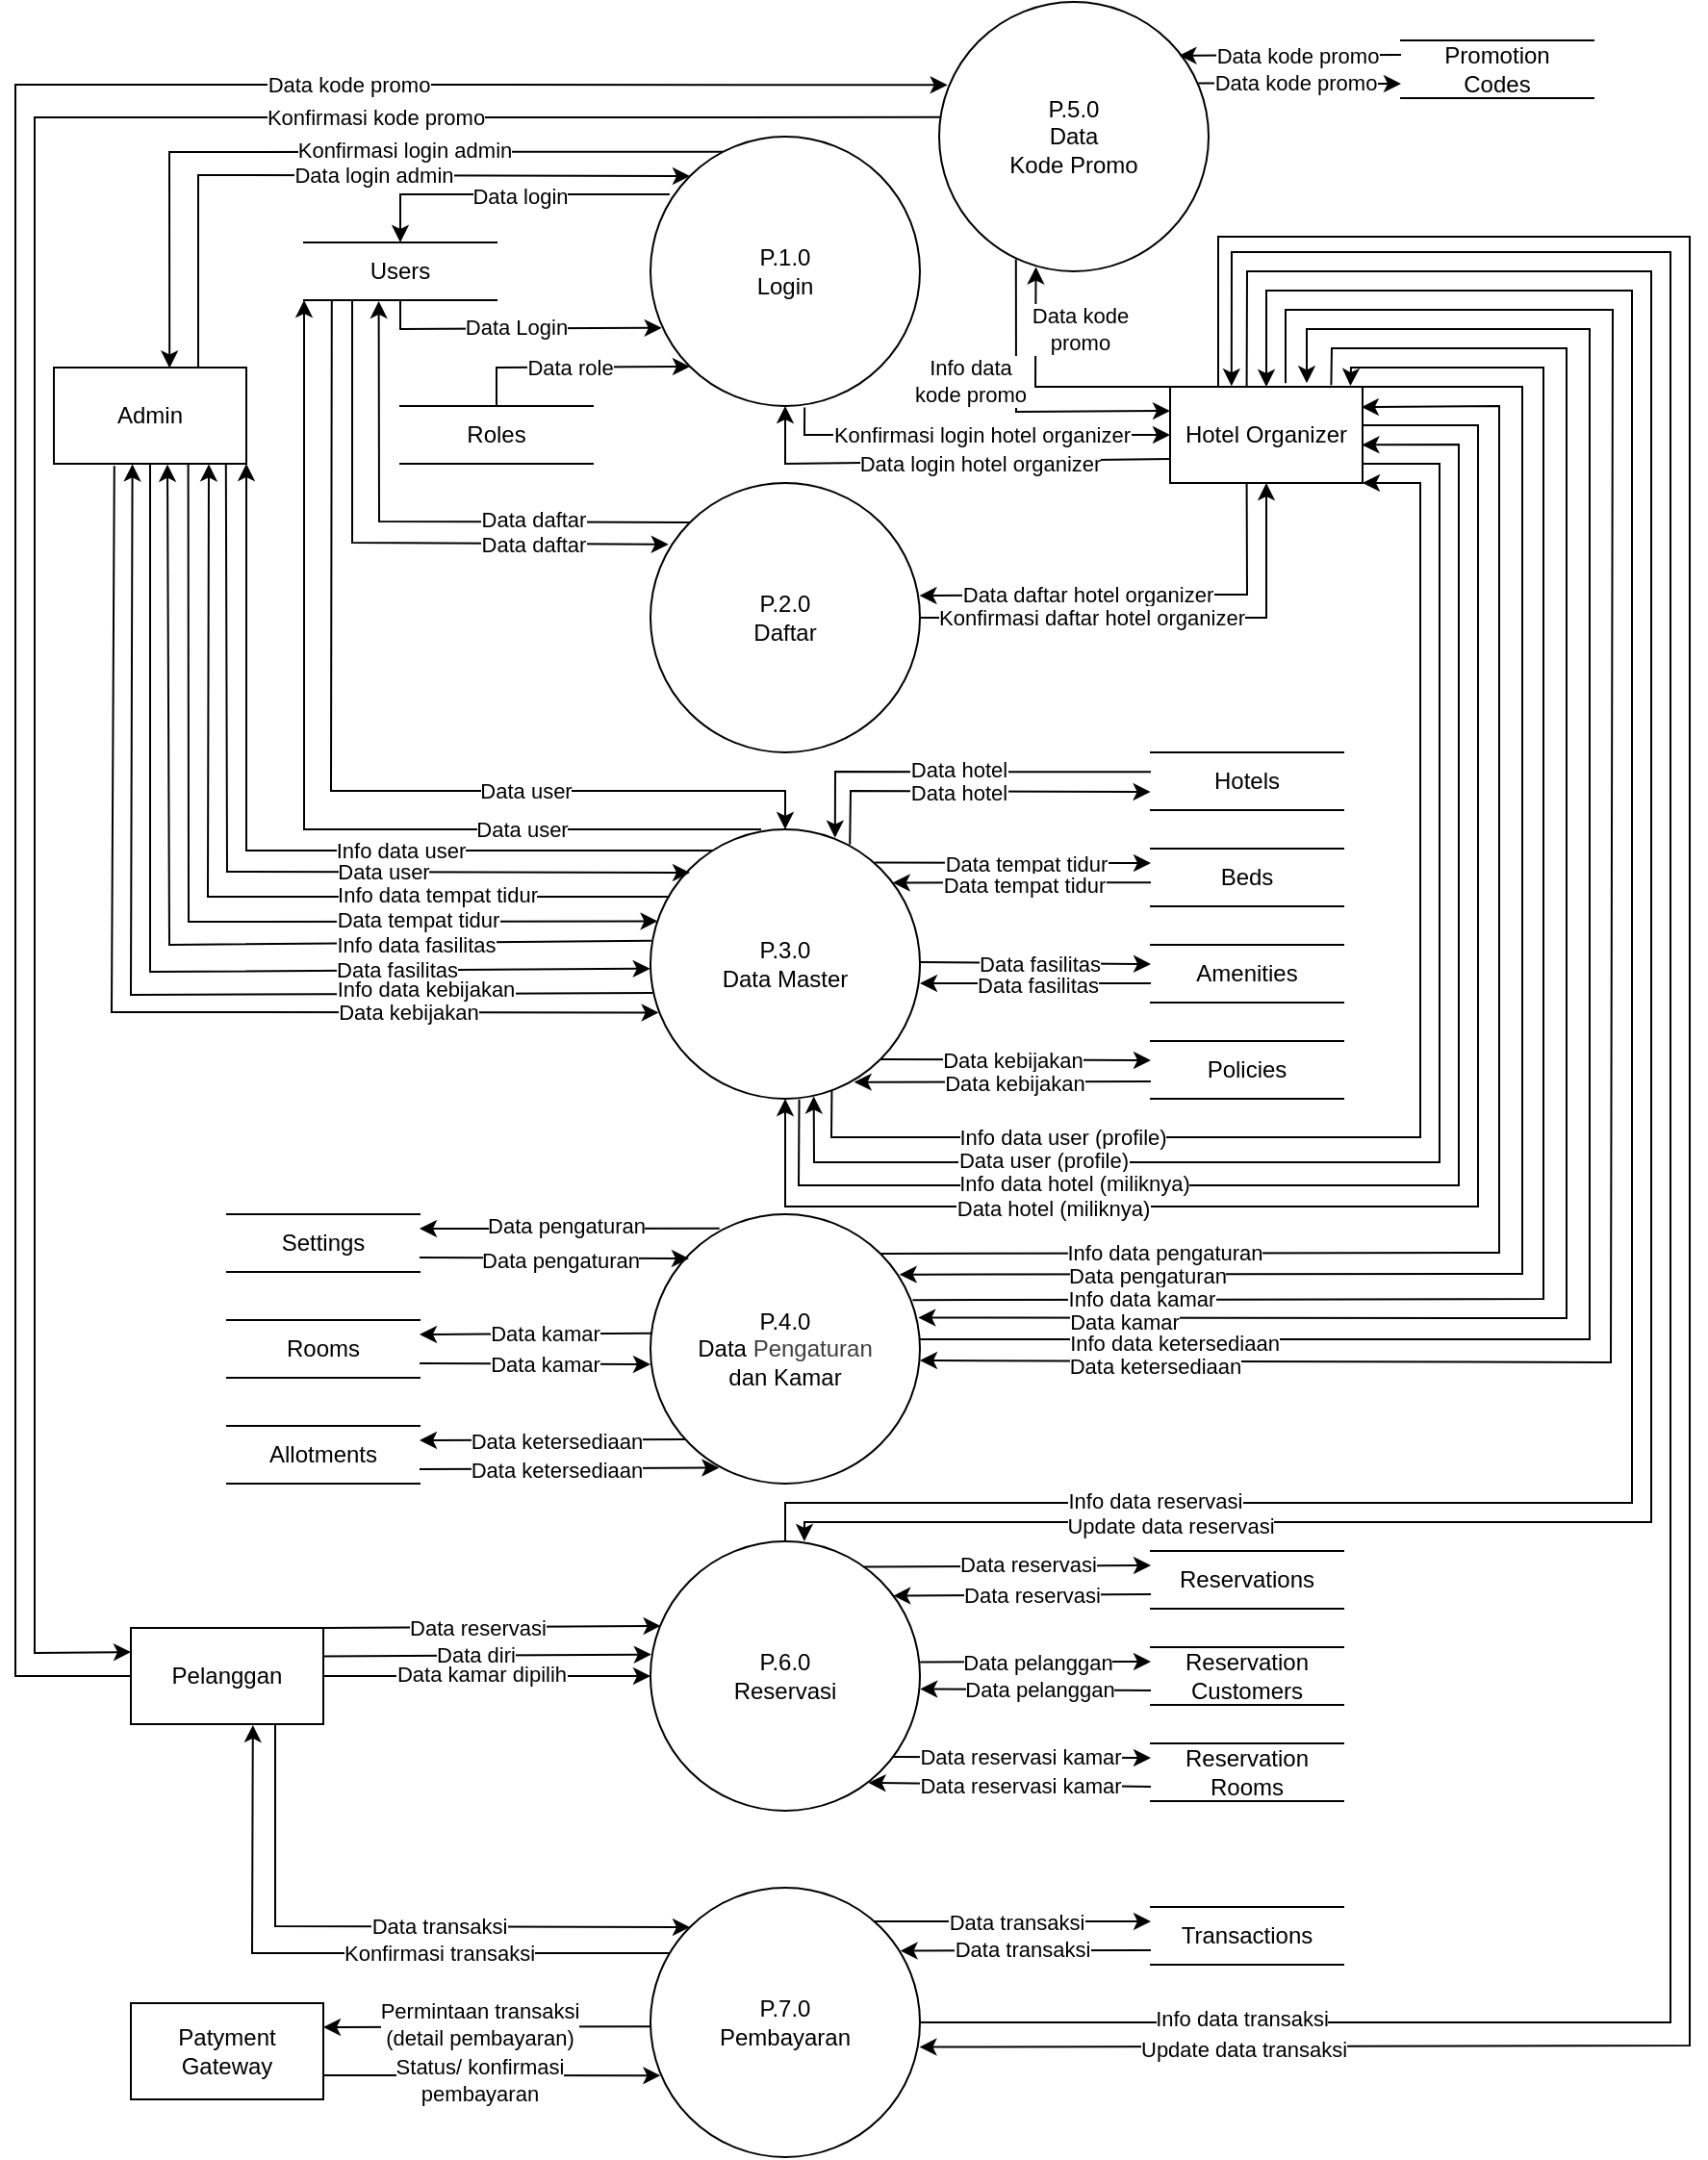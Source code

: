 <mxfile>
    <diagram id="NsdAzAzA97Gr1-mYg51P" name="Page-1">
        <mxGraphModel dx="742" dy="554" grid="1" gridSize="10" guides="1" tooltips="1" connect="1" arrows="1" fold="1" page="1" pageScale="1" pageWidth="850" pageHeight="1100" math="0" shadow="0">
            <root>
                <mxCell id="0"/>
                <mxCell id="1" parent="0"/>
                <mxCell id="2" value="P.1.0&lt;div&gt;Login&lt;/div&gt;" style="shape=ellipse;html=1;dashed=0;whiteSpace=wrap;aspect=fixed;perimeter=ellipsePerimeter;" parent="1" vertex="1">
                    <mxGeometry x="340" y="80" width="140" height="140" as="geometry"/>
                </mxCell>
                <mxCell id="3" value="P.3.0&lt;div&gt;Data Master&lt;/div&gt;" style="shape=ellipse;html=1;dashed=0;whiteSpace=wrap;aspect=fixed;perimeter=ellipsePerimeter;" parent="1" vertex="1">
                    <mxGeometry x="340" y="440" width="140" height="140" as="geometry"/>
                </mxCell>
                <mxCell id="4" value="P.4.0&lt;div&gt;Data&amp;nbsp;&lt;span style=&quot;color: rgb(63, 63, 63); background-color: transparent;&quot;&gt;Pengaturan&lt;/span&gt;&lt;/div&gt;&lt;div&gt;dan Kamar&lt;/div&gt;" style="shape=ellipse;html=1;dashed=0;whiteSpace=wrap;aspect=fixed;perimeter=ellipsePerimeter;" parent="1" vertex="1">
                    <mxGeometry x="340" y="640" width="140" height="140" as="geometry"/>
                </mxCell>
                <mxCell id="5" value="P.5.0&lt;div&gt;Data&lt;/div&gt;&lt;div&gt;Kode Promo&lt;/div&gt;" style="shape=ellipse;html=1;dashed=0;whiteSpace=wrap;aspect=fixed;perimeter=ellipsePerimeter;" parent="1" vertex="1">
                    <mxGeometry x="490" y="10" width="140" height="140" as="geometry"/>
                </mxCell>
                <mxCell id="7" value="P.6.0&lt;div&gt;Reservasi&lt;/div&gt;" style="shape=ellipse;html=1;dashed=0;whiteSpace=wrap;aspect=fixed;perimeter=ellipsePerimeter;" parent="1" vertex="1">
                    <mxGeometry x="340" y="810" width="140" height="140" as="geometry"/>
                </mxCell>
                <mxCell id="8" value="P.7.0&lt;div&gt;Pembayaran&lt;/div&gt;" style="shape=ellipse;html=1;dashed=0;whiteSpace=wrap;aspect=fixed;perimeter=ellipsePerimeter;" parent="1" vertex="1">
                    <mxGeometry x="340" y="990" width="140" height="140" as="geometry"/>
                </mxCell>
                <mxCell id="9" value="Users" style="html=1;dashed=0;whiteSpace=wrap;shape=partialRectangle;right=0;left=0;" parent="1" vertex="1">
                    <mxGeometry x="160" y="135" width="100" height="30" as="geometry"/>
                </mxCell>
                <mxCell id="10" value="" style="endArrow=classic;html=1;rounded=0;curved=0;jumpStyle=arc;entryX=0.5;entryY=0;entryDx=0;entryDy=0;exitX=0.071;exitY=0.214;exitDx=0;exitDy=0;exitPerimeter=0;" parent="1" source="2" target="9" edge="1">
                    <mxGeometry width="50" height="50" relative="1" as="geometry">
                        <mxPoint x="320" y="90" as="sourcePoint"/>
                        <mxPoint x="235" y="40" as="targetPoint"/>
                        <Array as="points">
                            <mxPoint x="210" y="110"/>
                        </Array>
                    </mxGeometry>
                </mxCell>
                <mxCell id="29" value="Data login" style="edgeLabel;html=1;align=center;verticalAlign=middle;resizable=0;points=[];" parent="10" vertex="1" connectable="0">
                    <mxGeometry x="-0.048" y="1" relative="1" as="geometry">
                        <mxPoint as="offset"/>
                    </mxGeometry>
                </mxCell>
                <mxCell id="11" value="" style="endArrow=classic;html=1;rounded=0;curved=0;jumpStyle=arc;exitX=0.5;exitY=1;exitDx=0;exitDy=0;entryX=0.042;entryY=0.71;entryDx=0;entryDy=0;entryPerimeter=0;" parent="1" source="9" target="2" edge="1">
                    <mxGeometry width="50" height="50" relative="1" as="geometry">
                        <mxPoint x="240" y="210" as="sourcePoint"/>
                        <mxPoint x="290" y="160" as="targetPoint"/>
                        <Array as="points">
                            <mxPoint x="210" y="180"/>
                        </Array>
                    </mxGeometry>
                </mxCell>
                <mxCell id="30" value="Data Login" style="edgeLabel;html=1;align=center;verticalAlign=middle;resizable=0;points=[];" parent="11" vertex="1" connectable="0">
                    <mxGeometry x="-0.111" y="1" relative="1" as="geometry">
                        <mxPoint x="8" as="offset"/>
                    </mxGeometry>
                </mxCell>
                <mxCell id="12" value="" style="endArrow=classic;html=1;rounded=0;curved=0;jumpStyle=arc;entryX=0.388;entryY=1.016;entryDx=0;entryDy=0;entryPerimeter=0;exitX=0;exitY=0;exitDx=0;exitDy=0;" parent="1" source="31" target="9" edge="1">
                    <mxGeometry width="50" height="50" relative="1" as="geometry">
                        <mxPoint x="220" y="280" as="sourcePoint"/>
                        <mxPoint x="270" y="230" as="targetPoint"/>
                        <Array as="points">
                            <mxPoint x="199" y="280"/>
                        </Array>
                    </mxGeometry>
                </mxCell>
                <mxCell id="33" value="Data daftar" style="edgeLabel;html=1;align=center;verticalAlign=middle;resizable=0;points=[];" parent="12" vertex="1" connectable="0">
                    <mxGeometry x="-0.185" y="-1" relative="1" as="geometry">
                        <mxPoint x="31" as="offset"/>
                    </mxGeometry>
                </mxCell>
                <mxCell id="13" value="" style="endArrow=classic;html=1;rounded=0;curved=0;jumpStyle=arc;entryX=0.067;entryY=0.228;entryDx=0;entryDy=0;entryPerimeter=0;exitX=0.25;exitY=1;exitDx=0;exitDy=0;" parent="1" source="9" target="31" edge="1">
                    <mxGeometry width="50" height="50" relative="1" as="geometry">
                        <mxPoint x="185" y="170" as="sourcePoint"/>
                        <mxPoint x="345.74" y="290.2" as="targetPoint"/>
                        <Array as="points">
                            <mxPoint x="185" y="291"/>
                        </Array>
                    </mxGeometry>
                </mxCell>
                <mxCell id="34" value="Data daftar" style="edgeLabel;html=1;align=center;verticalAlign=middle;resizable=0;points=[];" parent="13" vertex="1" connectable="0">
                    <mxGeometry x="0.308" relative="1" as="geometry">
                        <mxPoint x="30" as="offset"/>
                    </mxGeometry>
                </mxCell>
                <mxCell id="14" value="" style="endArrow=classic;html=1;rounded=0;curved=0;jumpStyle=arc;exitX=0.75;exitY=0;exitDx=0;exitDy=0;entryX=0;entryY=0;entryDx=0;entryDy=0;" parent="1" source="35" target="2" edge="1">
                    <mxGeometry width="50" height="50" relative="1" as="geometry">
                        <mxPoint x="30" y="90" as="sourcePoint"/>
                        <mxPoint x="80" y="40" as="targetPoint"/>
                        <Array as="points">
                            <mxPoint x="105" y="100"/>
                        </Array>
                    </mxGeometry>
                </mxCell>
                <mxCell id="36" value="Data login admin" style="edgeLabel;html=1;align=center;verticalAlign=middle;resizable=0;points=[];" parent="14" vertex="1" connectable="0">
                    <mxGeometry x="-0.144" relative="1" as="geometry">
                        <mxPoint x="39" as="offset"/>
                    </mxGeometry>
                </mxCell>
                <mxCell id="15" value="" style="endArrow=classic;html=1;rounded=0;curved=0;jumpStyle=arc;exitX=0.269;exitY=0.042;exitDx=0;exitDy=0;exitPerimeter=0;entryX=0.601;entryY=0.005;entryDx=0;entryDy=0;entryPerimeter=0;" parent="1" target="35" edge="1">
                    <mxGeometry width="50" height="50" relative="1" as="geometry">
                        <mxPoint x="377.66" y="87.88" as="sourcePoint"/>
                        <mxPoint x="80" y="202" as="targetPoint"/>
                        <Array as="points">
                            <mxPoint x="90" y="88"/>
                        </Array>
                    </mxGeometry>
                </mxCell>
                <mxCell id="37" value="Konfirmasi login admin" style="edgeLabel;html=1;align=center;verticalAlign=middle;resizable=0;points=[];" parent="15" vertex="1" connectable="0">
                    <mxGeometry x="0.036" y="-1" relative="1" as="geometry">
                        <mxPoint x="41" as="offset"/>
                    </mxGeometry>
                </mxCell>
                <mxCell id="16" value="" style="endArrow=classic;html=1;rounded=0;curved=0;jumpStyle=arc;exitX=0;exitY=0.75;exitDx=0;exitDy=0;entryX=0.5;entryY=1;entryDx=0;entryDy=0;" parent="1" source="38" target="2" edge="1">
                    <mxGeometry width="50" height="50" relative="1" as="geometry">
                        <mxPoint x="560" y="150" as="sourcePoint"/>
                        <mxPoint x="610" y="100" as="targetPoint"/>
                        <Array as="points">
                            <mxPoint x="410" y="250"/>
                        </Array>
                    </mxGeometry>
                </mxCell>
                <mxCell id="39" value="Data login hotel organizer" style="edgeLabel;html=1;align=center;verticalAlign=middle;resizable=0;points=[];" parent="16" vertex="1" connectable="0">
                    <mxGeometry x="0.564" relative="1" as="geometry">
                        <mxPoint x="81" as="offset"/>
                    </mxGeometry>
                </mxCell>
                <mxCell id="17" value="" style="endArrow=classic;html=1;rounded=0;curved=0;jumpStyle=arc;exitX=0.572;exitY=1.005;exitDx=0;exitDy=0;exitPerimeter=0;entryX=0;entryY=0.5;entryDx=0;entryDy=0;" parent="1" source="2" edge="1" target="38">
                    <mxGeometry width="50" height="50" relative="1" as="geometry">
                        <mxPoint x="474.58" y="139.36" as="sourcePoint"/>
                        <mxPoint x="645" y="210" as="targetPoint"/>
                        <Array as="points">
                            <mxPoint x="420" y="235"/>
                        </Array>
                    </mxGeometry>
                </mxCell>
                <mxCell id="40" value="Konfirmasi login hotel organizer" style="edgeLabel;html=1;align=center;verticalAlign=middle;resizable=0;points=[];" parent="17" vertex="1" connectable="0">
                    <mxGeometry x="-0.62" y="1" relative="1" as="geometry">
                        <mxPoint x="67" y="1" as="offset"/>
                    </mxGeometry>
                </mxCell>
                <mxCell id="18" value="" style="endArrow=classic;html=1;rounded=0;curved=0;jumpStyle=arc;exitX=0.398;exitY=1.015;exitDx=0;exitDy=0;entryX=0.998;entryY=0.418;entryDx=0;entryDy=0;exitPerimeter=0;entryPerimeter=0;" parent="1" edge="1" target="31">
                    <mxGeometry width="50" height="50" relative="1" as="geometry">
                        <mxPoint x="649.8" y="259.75" as="sourcePoint"/>
                        <mxPoint x="480.14" y="317.94" as="targetPoint"/>
                        <Array as="points">
                            <mxPoint x="650" y="318"/>
                        </Array>
                    </mxGeometry>
                </mxCell>
                <mxCell id="41" value="Data daftar hotel organizer" style="edgeLabel;html=1;align=center;verticalAlign=middle;resizable=0;points=[];" vertex="1" connectable="0" parent="18">
                    <mxGeometry x="0.153" y="-1" relative="1" as="geometry">
                        <mxPoint x="-10" y="1" as="offset"/>
                    </mxGeometry>
                </mxCell>
                <mxCell id="20" value="" style="endArrow=classic;html=1;rounded=0;curved=0;jumpStyle=arc;entryX=0.5;entryY=1;entryDx=0;entryDy=0;exitX=1;exitY=0.5;exitDx=0;exitDy=0;" parent="1" edge="1" target="38" source="31">
                    <mxGeometry width="50" height="50" relative="1" as="geometry">
                        <mxPoint x="420" y="250" as="sourcePoint"/>
                        <mxPoint x="610" y="240.75" as="targetPoint"/>
                        <Array as="points">
                            <mxPoint x="660" y="330"/>
                        </Array>
                    </mxGeometry>
                </mxCell>
                <mxCell id="42" value="&lt;span style=&quot;color: rgb(0, 0, 0);&quot;&gt;Konfirmasi daftar hotel organizer&lt;/span&gt;" style="edgeLabel;html=1;align=center;verticalAlign=middle;resizable=0;points=[];" vertex="1" connectable="0" parent="20">
                    <mxGeometry x="-0.354" y="-1" relative="1" as="geometry">
                        <mxPoint x="8" y="-1" as="offset"/>
                    </mxGeometry>
                </mxCell>
                <mxCell id="21" value="" style="endArrow=classic;html=1;rounded=0;curved=0;jumpStyle=arc;exitX=0.144;exitY=1;exitDx=0;exitDy=0;exitPerimeter=0;entryX=0.5;entryY=0;entryDx=0;entryDy=0;" parent="1" edge="1" target="3" source="9">
                    <mxGeometry width="50" height="50" relative="1" as="geometry">
                        <mxPoint x="180" y="390" as="sourcePoint"/>
                        <mxPoint x="230" y="340" as="targetPoint"/>
                        <Array as="points">
                            <mxPoint x="174" y="420"/>
                            <mxPoint x="410" y="420"/>
                        </Array>
                    </mxGeometry>
                </mxCell>
                <mxCell id="43" value="Data user" style="edgeLabel;html=1;align=center;verticalAlign=middle;resizable=0;points=[];" vertex="1" connectable="0" parent="21">
                    <mxGeometry x="0.311" relative="1" as="geometry">
                        <mxPoint x="21" as="offset"/>
                    </mxGeometry>
                </mxCell>
                <mxCell id="22" value="" style="endArrow=classic;html=1;rounded=0;curved=0;jumpStyle=arc;entryX=1;entryY=1;entryDx=0;entryDy=0;exitX=0.673;exitY=0.971;exitDx=0;exitDy=0;exitPerimeter=0;" parent="1" edge="1" target="38" source="3">
                    <mxGeometry width="50" height="50" relative="1" as="geometry">
                        <mxPoint x="434" y="580" as="sourcePoint"/>
                        <mxPoint x="530" y="620" as="targetPoint"/>
                        <Array as="points">
                            <mxPoint x="434" y="600"/>
                            <mxPoint x="740" y="600"/>
                            <mxPoint x="740" y="260"/>
                        </Array>
                    </mxGeometry>
                </mxCell>
                <mxCell id="121" value="Info data user (profile)" style="edgeLabel;html=1;align=center;verticalAlign=middle;resizable=0;points=[];" vertex="1" connectable="0" parent="22">
                    <mxGeometry x="-0.588" relative="1" as="geometry">
                        <mxPoint as="offset"/>
                    </mxGeometry>
                </mxCell>
                <mxCell id="23" value="" style="endArrow=classic;html=1;rounded=0;curved=0;jumpStyle=arc;exitX=1;exitY=0.799;exitDx=0;exitDy=0;entryX=0.606;entryY=0.991;entryDx=0;entryDy=0;entryPerimeter=0;exitPerimeter=0;" parent="1" edge="1" target="3" source="38">
                    <mxGeometry width="50" height="50" relative="1" as="geometry">
                        <mxPoint x="715" y="238" as="sourcePoint"/>
                        <mxPoint x="424.84" y="580.34" as="targetPoint"/>
                        <Array as="points">
                            <mxPoint x="750" y="250"/>
                            <mxPoint x="750" y="613"/>
                            <mxPoint x="425" y="613"/>
                        </Array>
                    </mxGeometry>
                </mxCell>
                <mxCell id="122" value="Data user (profile)" style="edgeLabel;html=1;align=center;verticalAlign=middle;resizable=0;points=[];" vertex="1" connectable="0" parent="23">
                    <mxGeometry x="0.632" relative="1" as="geometry">
                        <mxPoint x="13" y="-1" as="offset"/>
                    </mxGeometry>
                </mxCell>
                <mxCell id="24" value="" style="endArrow=classic;html=1;rounded=0;curved=0;jumpStyle=arc;entryX=0.924;entryY=0.238;entryDx=0;entryDy=0;entryPerimeter=0;exitX=1;exitY=0;exitDx=0;exitDy=0;" parent="1" edge="1" source="38">
                    <mxGeometry width="50" height="50" relative="1" as="geometry">
                        <mxPoint x="813" y="128" as="sourcePoint"/>
                        <mxPoint x="469.36" y="671.32" as="targetPoint"/>
                        <Array as="points">
                            <mxPoint x="793" y="210"/>
                            <mxPoint x="793" y="671"/>
                        </Array>
                    </mxGeometry>
                </mxCell>
                <mxCell id="165" value="Data pengaturan" style="edgeLabel;html=1;align=center;verticalAlign=middle;resizable=0;points=[];" vertex="1" connectable="0" parent="24">
                    <mxGeometry x="0.755" y="-1" relative="1" as="geometry">
                        <mxPoint x="22" y="2" as="offset"/>
                    </mxGeometry>
                </mxCell>
                <mxCell id="25" value="" style="endArrow=classic;html=1;rounded=0;curved=0;jumpStyle=arc;entryX=0.5;entryY=0;entryDx=0;entryDy=0;exitX=0.5;exitY=0;exitDx=0;exitDy=0;" parent="1" edge="1" target="38" source="7">
                    <mxGeometry width="50" height="50" relative="1" as="geometry">
                        <mxPoint x="850" y="800" as="sourcePoint"/>
                        <mxPoint x="1080" y="160" as="targetPoint"/>
                        <Array as="points">
                            <mxPoint x="410" y="790"/>
                            <mxPoint x="850" y="790"/>
                            <mxPoint x="850" y="160"/>
                            <mxPoint x="660" y="160"/>
                        </Array>
                    </mxGeometry>
                </mxCell>
                <mxCell id="200" value="Info data reservasi" style="edgeLabel;html=1;align=center;verticalAlign=middle;resizable=0;points=[];" vertex="1" connectable="0" parent="25">
                    <mxGeometry x="-0.731" y="1" relative="1" as="geometry">
                        <mxPoint x="33" as="offset"/>
                    </mxGeometry>
                </mxCell>
                <mxCell id="26" value="" style="endArrow=classic;html=1;rounded=0;curved=0;jumpStyle=arc;exitX=0.25;exitY=0;exitDx=0;exitDy=0;entryX=0.998;entryY=0.577;entryDx=0;entryDy=0;entryPerimeter=0;" parent="1" edge="1">
                    <mxGeometry width="50" height="50" relative="1" as="geometry">
                        <mxPoint x="635" y="215" as="sourcePoint"/>
                        <mxPoint x="479.72" y="1072.78" as="targetPoint"/>
                        <Array as="points">
                            <mxPoint x="635" y="132"/>
                            <mxPoint x="880" y="132"/>
                            <mxPoint x="880" y="1072"/>
                        </Array>
                    </mxGeometry>
                </mxCell>
                <mxCell id="220" value="Update data transaksi" style="edgeLabel;html=1;align=center;verticalAlign=middle;resizable=0;points=[];" vertex="1" connectable="0" parent="26">
                    <mxGeometry x="0.833" y="-2" relative="1" as="geometry">
                        <mxPoint x="29" y="3" as="offset"/>
                    </mxGeometry>
                </mxCell>
                <mxCell id="31" value="P.2.0&lt;div&gt;Daftar&lt;/div&gt;" style="shape=ellipse;html=1;dashed=0;whiteSpace=wrap;aspect=fixed;perimeter=ellipsePerimeter;" parent="1" vertex="1">
                    <mxGeometry x="340" y="260" width="140" height="140" as="geometry"/>
                </mxCell>
                <mxCell id="35" value="Admin" style="html=1;dashed=0;whiteSpace=wrap;" parent="1" vertex="1">
                    <mxGeometry x="30" y="200" width="100" height="50" as="geometry"/>
                </mxCell>
                <mxCell id="38" value="Hotel Organizer" style="html=1;dashed=0;whiteSpace=wrap;" parent="1" vertex="1">
                    <mxGeometry x="610" y="210" width="100" height="50" as="geometry"/>
                </mxCell>
                <mxCell id="44" value="" style="endArrow=classic;html=1;rounded=0;curved=0;jumpStyle=arc;entryX=0;entryY=1;entryDx=0;entryDy=0;exitX=0.432;exitY=0;exitDx=0;exitDy=0;exitPerimeter=0;" edge="1" parent="1" target="9">
                    <mxGeometry width="50" height="50" relative="1" as="geometry">
                        <mxPoint x="397.48" y="440" as="sourcePoint"/>
                        <mxPoint x="167.8" y="165.18" as="targetPoint"/>
                        <Array as="points">
                            <mxPoint x="160" y="440"/>
                        </Array>
                    </mxGeometry>
                </mxCell>
                <mxCell id="87" value="&lt;span style=&quot;color: rgb(0, 0, 0);&quot;&gt;Data user&lt;/span&gt;" style="edgeLabel;html=1;align=center;verticalAlign=middle;resizable=0;points=[];" vertex="1" connectable="0" parent="44">
                    <mxGeometry x="-0.494" relative="1" as="geometry">
                        <mxPoint x="5" as="offset"/>
                    </mxGeometry>
                </mxCell>
                <mxCell id="45" value="" style="endArrow=classic;html=1;rounded=0;curved=0;jumpStyle=arc;exitX=0.001;exitY=0.338;exitDx=0;exitDy=0;entryX=0.685;entryY=0.031;entryDx=0;entryDy=0;entryPerimeter=0;exitPerimeter=0;" edge="1" parent="1" source="90" target="3">
                    <mxGeometry width="50" height="50" relative="1" as="geometry">
                        <mxPoint x="500" y="410" as="sourcePoint"/>
                        <mxPoint x="550" y="360" as="targetPoint"/>
                        <Array as="points">
                            <mxPoint x="560" y="410"/>
                            <mxPoint x="436" y="410"/>
                        </Array>
                    </mxGeometry>
                </mxCell>
                <mxCell id="91" value="Data hotel" style="edgeLabel;html=1;align=center;verticalAlign=middle;resizable=0;points=[];" vertex="1" connectable="0" parent="45">
                    <mxGeometry x="0.426" y="-1" relative="1" as="geometry">
                        <mxPoint x="41" as="offset"/>
                    </mxGeometry>
                </mxCell>
                <mxCell id="46" value="" style="endArrow=classic;html=1;rounded=0;curved=0;jumpStyle=arc;exitX=0.5;exitY=0;exitDx=0;exitDy=0;entryX=0;entryY=1;entryDx=0;entryDy=0;" edge="1" parent="1" source="124" target="2">
                    <mxGeometry width="50" height="50" relative="1" as="geometry">
                        <mxPoint x="280" y="230" as="sourcePoint"/>
                        <mxPoint x="330" y="180" as="targetPoint"/>
                        <Array as="points">
                            <mxPoint x="260" y="200"/>
                        </Array>
                    </mxGeometry>
                </mxCell>
                <mxCell id="125" value="Data role" style="edgeLabel;html=1;align=center;verticalAlign=middle;resizable=0;points=[];" vertex="1" connectable="0" parent="46">
                    <mxGeometry x="-0.05" relative="1" as="geometry">
                        <mxPoint x="1" as="offset"/>
                    </mxGeometry>
                </mxCell>
                <mxCell id="50" value="" style="endArrow=classic;html=1;rounded=0;curved=0;jumpStyle=arc;entryX=1;entryY=1;entryDx=0;entryDy=0;exitX=0.23;exitY=0.079;exitDx=0;exitDy=0;exitPerimeter=0;" edge="1" parent="1" source="3" target="35">
                    <mxGeometry width="50" height="50" relative="1" as="geometry">
                        <mxPoint x="369.54" y="451.08" as="sourcePoint"/>
                        <mxPoint x="119.8" y="251.7" as="targetPoint"/>
                        <Array as="points">
                            <mxPoint x="130" y="451"/>
                        </Array>
                    </mxGeometry>
                </mxCell>
                <mxCell id="88" value="Info data user" style="edgeLabel;html=1;align=center;verticalAlign=middle;resizable=0;points=[];" vertex="1" connectable="0" parent="50">
                    <mxGeometry x="-0.352" relative="1" as="geometry">
                        <mxPoint x="-19" as="offset"/>
                    </mxGeometry>
                </mxCell>
                <mxCell id="51" value="" style="endArrow=classic;html=1;rounded=0;curved=0;jumpStyle=arc;entryX=0;entryY=0.25;entryDx=0;entryDy=0;exitX=0.831;exitY=0.123;exitDx=0;exitDy=0;exitPerimeter=0;" edge="1" parent="1" source="3" target="93">
                    <mxGeometry width="50" height="50" relative="1" as="geometry">
                        <mxPoint x="510" y="520" as="sourcePoint"/>
                        <mxPoint x="560" y="470" as="targetPoint"/>
                    </mxGeometry>
                </mxCell>
                <mxCell id="94" value="&lt;span style=&quot;color: rgb(0, 0, 0);&quot;&gt;Data tempat tidur&lt;/span&gt;" style="edgeLabel;html=1;align=center;verticalAlign=middle;resizable=0;points=[];" vertex="1" connectable="0" parent="51">
                    <mxGeometry x="-0.159" relative="1" as="geometry">
                        <mxPoint x="18" as="offset"/>
                    </mxGeometry>
                </mxCell>
                <mxCell id="52" value="" style="endArrow=classic;html=1;rounded=0;curved=0;jumpStyle=arc;entryX=0.319;entryY=-0.008;entryDx=0;entryDy=0;entryPerimeter=0;exitX=1;exitY=0.5;exitDx=0;exitDy=0;" edge="1" parent="1" source="8" target="38">
                    <mxGeometry width="50" height="50" relative="1" as="geometry">
                        <mxPoint x="1010" y="260" as="sourcePoint"/>
                        <mxPoint x="1090" y="170" as="targetPoint"/>
                        <Array as="points">
                            <mxPoint x="870" y="1060"/>
                            <mxPoint x="870" y="140"/>
                            <mxPoint x="642" y="140"/>
                        </Array>
                    </mxGeometry>
                </mxCell>
                <mxCell id="219" value="Info data transaksi" style="edgeLabel;html=1;align=center;verticalAlign=middle;resizable=0;points=[];" vertex="1" connectable="0" parent="52">
                    <mxGeometry x="-0.802" y="2" relative="1" as="geometry">
                        <mxPoint x="8" as="offset"/>
                    </mxGeometry>
                </mxCell>
                <mxCell id="53" value="" style="endArrow=classic;html=1;rounded=0;curved=0;jumpStyle=arc;entryX=-0.001;entryY=0.517;entryDx=0;entryDy=0;exitX=0.5;exitY=1;exitDx=0;exitDy=0;entryPerimeter=0;" edge="1" parent="1" source="35" target="3">
                    <mxGeometry width="50" height="50" relative="1" as="geometry">
                        <mxPoint x="80" y="254" as="sourcePoint"/>
                        <mxPoint x="340.0" y="514" as="targetPoint"/>
                        <Array as="points">
                            <mxPoint x="80" y="514"/>
                        </Array>
                    </mxGeometry>
                </mxCell>
                <mxCell id="110" value="Data fasilitas" style="edgeLabel;html=1;align=center;verticalAlign=middle;resizable=0;points=[];" vertex="1" connectable="0" parent="53">
                    <mxGeometry x="0.433" y="1" relative="1" as="geometry">
                        <mxPoint x="16" as="offset"/>
                    </mxGeometry>
                </mxCell>
                <mxCell id="56" value="" style="endArrow=classic;html=1;rounded=0;curved=0;jumpStyle=arc;exitX=0.74;exitY=0.056;exitDx=0;exitDy=0;exitPerimeter=0;entryX=-0.002;entryY=0.685;entryDx=0;entryDy=0;entryPerimeter=0;" edge="1" parent="1" source="3" target="90">
                    <mxGeometry width="50" height="50" relative="1" as="geometry">
                        <mxPoint x="530" y="450" as="sourcePoint"/>
                        <mxPoint x="580" y="400" as="targetPoint"/>
                        <Array as="points">
                            <mxPoint x="444" y="420"/>
                        </Array>
                    </mxGeometry>
                </mxCell>
                <mxCell id="92" value="Data hotel" style="edgeLabel;html=1;align=center;verticalAlign=middle;resizable=0;points=[];" vertex="1" connectable="0" parent="56">
                    <mxGeometry x="-0.431" y="-1" relative="1" as="geometry">
                        <mxPoint x="32" as="offset"/>
                    </mxGeometry>
                </mxCell>
                <mxCell id="57" value="" style="endArrow=classic;html=1;rounded=0;curved=0;jumpStyle=arc;exitX=0;exitY=0.25;exitDx=0;exitDy=0;entryX=0.891;entryY=0.199;entryDx=0;entryDy=0;entryPerimeter=0;" edge="1" parent="1" source="178" target="5">
                    <mxGeometry width="50" height="50" relative="1" as="geometry">
                        <mxPoint x="1100" y="80" as="sourcePoint"/>
                        <mxPoint x="952.4" y="38.2" as="targetPoint"/>
                    </mxGeometry>
                </mxCell>
                <mxCell id="179" value="Data kode promo" style="edgeLabel;html=1;align=center;verticalAlign=middle;resizable=0;points=[];" vertex="1" connectable="0" parent="57">
                    <mxGeometry x="-0.315" relative="1" as="geometry">
                        <mxPoint x="-15" as="offset"/>
                    </mxGeometry>
                </mxCell>
                <mxCell id="58" value="" style="endArrow=classic;html=1;rounded=0;curved=0;jumpStyle=arc;exitX=0.698;exitY=0.99;exitDx=0;exitDy=0;exitPerimeter=0;entryX=0.027;entryY=0.341;entryDx=0;entryDy=0;entryPerimeter=0;" edge="1" parent="1" source="35" target="3">
                    <mxGeometry width="50" height="50" relative="1" as="geometry">
                        <mxPoint x="98.5" y="228.8" as="sourcePoint"/>
                        <mxPoint x="340" y="488" as="targetPoint"/>
                        <Array as="points">
                            <mxPoint x="100" y="488"/>
                        </Array>
                    </mxGeometry>
                </mxCell>
                <mxCell id="101" value="&lt;span style=&quot;color: rgb(0, 0, 0);&quot;&gt;Data tempat tidur&lt;/span&gt;" style="edgeLabel;html=1;align=center;verticalAlign=middle;resizable=0;points=[];" vertex="1" connectable="0" parent="58">
                    <mxGeometry x="0.451" y="1" relative="1" as="geometry">
                        <mxPoint x="7" as="offset"/>
                    </mxGeometry>
                </mxCell>
                <mxCell id="62" value="" style="endArrow=classic;html=1;rounded=0;curved=0;jumpStyle=arc;entryX=0.805;entryY=1.004;entryDx=0;entryDy=0;entryPerimeter=0;" edge="1" parent="1" target="35">
                    <mxGeometry width="50" height="50" relative="1" as="geometry">
                        <mxPoint x="350" y="475" as="sourcePoint"/>
                        <mxPoint x="110.5" y="255.95" as="targetPoint"/>
                        <Array as="points">
                            <mxPoint x="110" y="475"/>
                        </Array>
                    </mxGeometry>
                </mxCell>
                <mxCell id="100" value="Info data tempat tidur" style="edgeLabel;html=1;align=center;verticalAlign=middle;resizable=0;points=[];" vertex="1" connectable="0" parent="62">
                    <mxGeometry x="0.135" y="-1" relative="1" as="geometry">
                        <mxPoint x="118" y="23" as="offset"/>
                    </mxGeometry>
                </mxCell>
                <mxCell id="63" value="" style="endArrow=classic;html=1;rounded=0;curved=0;jumpStyle=arc;entryX=0.899;entryY=0.198;entryDx=0;entryDy=0;entryPerimeter=0;exitX=0.001;exitY=0.587;exitDx=0;exitDy=0;exitPerimeter=0;" edge="1" parent="1" source="93" target="3">
                    <mxGeometry width="50" height="50" relative="1" as="geometry">
                        <mxPoint x="540" y="560" as="sourcePoint"/>
                        <mxPoint x="590" y="510" as="targetPoint"/>
                    </mxGeometry>
                </mxCell>
                <mxCell id="96" value="&lt;span style=&quot;font-family: monospace; font-size: 0px; text-align: start; background-color: rgb(251, 251, 251);&quot;&gt;%3CmxGraphModel%3E%3Croot%3E%3CmxCell%20id%3D%220%22%2F%3E%3CmxCell%20id%3D%221%22%20parent%3D%220%22%2F%3E%3CmxCell%20id%3D%222%22%20value%3D%22%26lt%3Bspan%20style%3D%26quot%3Bcolor%3A%20rgb(0%2C%200%2C%200)%3B%26quot%3B%26gt%3BData%20tempat%20tidur%26lt%3B%2Fspan%26gt%3B%22%20style%3D%22edgeLabel%3Bhtml%3D1%3Balign%3Dcenter%3BverticalAlign%3Dmiddle%3Bresizable%3D0%3Bpoints%3D%5B%5D%3B%22%20vertex%3D%221%22%20connectable%3D%220%22%20parent%3D%221%22%3E%3CmxGeometry%20x%3D%22529.725%22%20y%3D%22457.338%22%20as%3D%22geometry%22%2F%3E%3C%2FmxCell%3E%3C%2Froot%3E%3C%2FmxGraphModel%3E&lt;/span&gt;" style="edgeLabel;html=1;align=center;verticalAlign=middle;resizable=0;points=[];" vertex="1" connectable="0" parent="63">
                    <mxGeometry x="-0.093" y="-1" relative="1" as="geometry">
                        <mxPoint as="offset"/>
                    </mxGeometry>
                </mxCell>
                <mxCell id="97" value="&lt;span style=&quot;font-family: monospace; font-size: 0px; text-align: start; background-color: rgb(251, 251, 251);&quot;&gt;%3CmxGraphModel%3E%3Croot%3E%3CmxCell%20id%3D%220%22%2F%3E%3CmxCell%20id%3D%221%22%20parent%3D%220%22%2F%3E%3CmxCell%20id%3D%222%22%20value%3D%22%26lt%3Bspan%20style%3D%26quot%3Bcolor%3A%20rgb(0%2C%200%2C%200)%3B%26quot%3B%26gt%3BData%20tempat%20tidur%26lt%3B%2Fspan%26gt%3B%22%20style%3D%22edgeLabel%3Bhtml%3D1%3Balign%3Dcenter%3BverticalAlign%3Dmiddle%3Bresizable%3D0%3Bpoints%3D%5B%5D%3B%22%20vertex%3D%221%22%20connectable%3D%220%22%20parent%3D%221%22%3E%3CmxGeometry%20x%3D%22529.725%22%20y%3D%22457.338%22%20as%3D%22geometry%22%2F%3E%3C%2FmxCell%3E%3C%2Froot%3E%3C%2FmxGraphModel%3E&lt;/span&gt;" style="edgeLabel;html=1;align=center;verticalAlign=middle;resizable=0;points=[];" vertex="1" connectable="0" parent="63">
                    <mxGeometry x="-0.064" relative="1" as="geometry">
                        <mxPoint as="offset"/>
                    </mxGeometry>
                </mxCell>
                <mxCell id="98" value="&lt;span style=&quot;color: rgb(0, 0, 0);&quot;&gt;Data tempat tidur&lt;/span&gt;" style="edgeLabel;html=1;align=center;verticalAlign=middle;resizable=0;points=[];" vertex="1" connectable="0" parent="63">
                    <mxGeometry x="-0.061" y="1" relative="1" as="geometry">
                        <mxPoint x="-3" as="offset"/>
                    </mxGeometry>
                </mxCell>
                <mxCell id="68" value="" style="endArrow=classic;html=1;rounded=0;curved=0;jumpStyle=arc;entryX=0;entryY=0;entryDx=0;entryDy=0;exitX=0.894;exitY=0.952;exitDx=0;exitDy=0;exitPerimeter=0;" edge="1" parent="1">
                    <mxGeometry width="50" height="50" relative="1" as="geometry">
                        <mxPoint x="119.4" y="249.6" as="sourcePoint"/>
                        <mxPoint x="360.503" y="462.503" as="targetPoint"/>
                        <Array as="points">
                            <mxPoint x="120" y="462"/>
                        </Array>
                    </mxGeometry>
                </mxCell>
                <mxCell id="89" value="&lt;span style=&quot;color: rgb(0, 0, 0);&quot;&gt;Data user&lt;/span&gt;" style="edgeLabel;html=1;align=center;verticalAlign=middle;resizable=0;points=[];" vertex="1" connectable="0" parent="68">
                    <mxGeometry x="0.039" relative="1" as="geometry">
                        <mxPoint x="58" as="offset"/>
                    </mxGeometry>
                </mxCell>
                <mxCell id="71" value="" style="endArrow=classic;html=1;rounded=0;curved=0;jumpStyle=arc;entryX=1;entryY=0.25;entryDx=0;entryDy=0;exitX=0.131;exitY=0.836;exitDx=0;exitDy=0;exitPerimeter=0;" edge="1" parent="1" source="4" target="129">
                    <mxGeometry width="50" height="50" relative="1" as="geometry">
                        <mxPoint x="260" y="900" as="sourcePoint"/>
                        <mxPoint x="310" y="850" as="targetPoint"/>
                    </mxGeometry>
                </mxCell>
                <mxCell id="162" value="Data ketersediaan" style="edgeLabel;html=1;align=center;verticalAlign=middle;resizable=0;points=[];" vertex="1" connectable="0" parent="71">
                    <mxGeometry x="0.445" relative="1" as="geometry">
                        <mxPoint x="32" as="offset"/>
                    </mxGeometry>
                </mxCell>
                <mxCell id="72" value="" style="endArrow=classic;html=1;rounded=0;curved=0;jumpStyle=arc;exitX=1;exitY=0.75;exitDx=0;exitDy=0;" edge="1" parent="1" source="128">
                    <mxGeometry width="50" height="50" relative="1" as="geometry">
                        <mxPoint x="223" y="660.98" as="sourcePoint"/>
                        <mxPoint x="360" y="663" as="targetPoint"/>
                    </mxGeometry>
                </mxCell>
                <mxCell id="132" value="Data pengaturan" style="edgeLabel;html=1;align=center;verticalAlign=middle;resizable=0;points=[];" vertex="1" connectable="0" parent="72">
                    <mxGeometry x="0.037" y="1" relative="1" as="geometry">
                        <mxPoint y="2" as="offset"/>
                    </mxGeometry>
                </mxCell>
                <mxCell id="74" value="" style="endArrow=classic;html=1;rounded=0;curved=0;jumpStyle=arc;exitX=0.314;exitY=1.023;exitDx=0;exitDy=0;entryX=0.031;entryY=0.673;entryDx=0;entryDy=0;entryPerimeter=0;exitPerimeter=0;" edge="1" parent="1" source="35">
                    <mxGeometry width="50" height="50" relative="1" as="geometry">
                        <mxPoint x="55" y="245" as="sourcePoint"/>
                        <mxPoint x="344.34" y="535.22" as="targetPoint"/>
                        <Array as="points">
                            <mxPoint x="60" y="535"/>
                        </Array>
                    </mxGeometry>
                </mxCell>
                <mxCell id="120" value="Data kebijakan" style="edgeLabel;html=1;align=center;verticalAlign=middle;resizable=0;points=[];" vertex="1" connectable="0" parent="74">
                    <mxGeometry x="0.421" y="-1" relative="1" as="geometry">
                        <mxPoint x="34" y="-1" as="offset"/>
                    </mxGeometry>
                </mxCell>
                <mxCell id="76" value="" style="endArrow=classic;html=1;rounded=0;curved=0;jumpStyle=arc;exitX=1;exitY=0.75;exitDx=0;exitDy=0;" edge="1" parent="1" source="130">
                    <mxGeometry width="50" height="50" relative="1" as="geometry">
                        <mxPoint x="220" y="715.5" as="sourcePoint"/>
                        <mxPoint x="340" y="718" as="targetPoint"/>
                    </mxGeometry>
                </mxCell>
                <mxCell id="134" value="Data kamar" style="edgeLabel;html=1;align=center;verticalAlign=middle;resizable=0;points=[];" vertex="1" connectable="0" parent="76">
                    <mxGeometry x="-0.301" y="1" relative="1" as="geometry">
                        <mxPoint x="23" y="1" as="offset"/>
                    </mxGeometry>
                </mxCell>
                <mxCell id="77" value="" style="endArrow=classic;html=1;rounded=0;curved=0;jumpStyle=arc;entryX=1;entryY=0.25;entryDx=0;entryDy=0;exitX=0.256;exitY=0.053;exitDx=0;exitDy=0;exitPerimeter=0;" edge="1" parent="1" source="4" target="128">
                    <mxGeometry width="50" height="50" relative="1" as="geometry">
                        <mxPoint x="369.96" y="650.74" as="sourcePoint"/>
                        <mxPoint x="221.7" y="650.36" as="targetPoint"/>
                    </mxGeometry>
                </mxCell>
                <mxCell id="131" value="Data pengaturan" style="edgeLabel;html=1;align=center;verticalAlign=middle;resizable=0;points=[];" vertex="1" connectable="0" parent="77">
                    <mxGeometry x="0.198" y="-2" relative="1" as="geometry">
                        <mxPoint x="13" as="offset"/>
                    </mxGeometry>
                </mxCell>
                <mxCell id="78" value="" style="endArrow=classic;html=1;rounded=0;curved=0;jumpStyle=arc;exitX=1;exitY=0.75;exitDx=0;exitDy=0;entryX=0.037;entryY=0.697;entryDx=0;entryDy=0;entryPerimeter=0;" edge="1" parent="1" source="216" target="8">
                    <mxGeometry width="50" height="50" relative="1" as="geometry">
                        <mxPoint x="210" y="1180" as="sourcePoint"/>
                        <mxPoint x="260" y="1130" as="targetPoint"/>
                    </mxGeometry>
                </mxCell>
                <mxCell id="218" value="Status/ konfirmasi&lt;div&gt;pembayaran&lt;/div&gt;" style="edgeLabel;html=1;align=center;verticalAlign=middle;resizable=0;points=[];" vertex="1" connectable="0" parent="78">
                    <mxGeometry x="-0.255" y="2" relative="1" as="geometry">
                        <mxPoint x="15" y="4" as="offset"/>
                    </mxGeometry>
                </mxCell>
                <mxCell id="80" value="" style="endArrow=classic;html=1;rounded=0;curved=0;jumpStyle=arc;exitX=0.003;exitY=0.399;exitDx=0;exitDy=0;exitPerimeter=0;entryX=0.59;entryY=1.007;entryDx=0;entryDy=0;entryPerimeter=0;" edge="1" parent="1" target="35">
                    <mxGeometry width="50" height="50" relative="1" as="geometry">
                        <mxPoint x="340.42" y="497.86" as="sourcePoint"/>
                        <mxPoint x="90" y="498" as="targetPoint"/>
                        <Array as="points">
                            <mxPoint x="90" y="500"/>
                        </Array>
                    </mxGeometry>
                </mxCell>
                <mxCell id="109" value="Info data fasilitas" style="edgeLabel;html=1;align=center;verticalAlign=middle;resizable=0;points=[];" vertex="1" connectable="0" parent="80">
                    <mxGeometry x="0.164" y="1" relative="1" as="geometry">
                        <mxPoint x="129" y="40" as="offset"/>
                    </mxGeometry>
                </mxCell>
                <mxCell id="81" value="" style="endArrow=classic;html=1;rounded=0;curved=0;jumpStyle=arc;exitX=0.005;exitY=0.442;exitDx=0;exitDy=0;exitPerimeter=0;entryX=1;entryY=0.25;entryDx=0;entryDy=0;" edge="1" parent="1" source="4" target="130">
                    <mxGeometry width="50" height="50" relative="1" as="geometry">
                        <mxPoint x="340.56" y="703.72" as="sourcePoint"/>
                        <mxPoint x="220" y="703.5" as="targetPoint"/>
                    </mxGeometry>
                </mxCell>
                <mxCell id="133" value="Data kamar" style="edgeLabel;html=1;align=center;verticalAlign=middle;resizable=0;points=[];" vertex="1" connectable="0" parent="81">
                    <mxGeometry x="0.371" y="-1" relative="1" as="geometry">
                        <mxPoint x="27" as="offset"/>
                    </mxGeometry>
                </mxCell>
                <mxCell id="82" value="" style="endArrow=classic;html=1;rounded=0;curved=0;jumpStyle=arc;entryX=0.408;entryY=1.004;entryDx=0;entryDy=0;entryPerimeter=0;exitX=0.008;exitY=0.586;exitDx=0;exitDy=0;exitPerimeter=0;" edge="1" parent="1" target="35">
                    <mxGeometry width="50" height="50" relative="1" as="geometry">
                        <mxPoint x="341.12" y="525.04" as="sourcePoint"/>
                        <mxPoint x="70.9" y="251.35" as="targetPoint"/>
                        <Array as="points">
                            <mxPoint x="70" y="526"/>
                        </Array>
                    </mxGeometry>
                </mxCell>
                <mxCell id="119" value="Info data kebijakan" style="edgeLabel;html=1;align=center;verticalAlign=middle;resizable=0;points=[];" vertex="1" connectable="0" parent="82">
                    <mxGeometry x="0.029" y="1" relative="1" as="geometry">
                        <mxPoint x="154" y="7" as="offset"/>
                    </mxGeometry>
                </mxCell>
                <mxCell id="83" value="" style="endArrow=classic;html=1;rounded=0;curved=0;jumpStyle=arc;entryX=0.255;entryY=0.941;entryDx=0;entryDy=0;entryPerimeter=0;exitX=1;exitY=0.75;exitDx=0;exitDy=0;" edge="1" parent="1" source="129" target="4">
                    <mxGeometry width="50" height="50" relative="1" as="geometry">
                        <mxPoint x="280" y="774" as="sourcePoint"/>
                        <mxPoint x="290" y="830" as="targetPoint"/>
                    </mxGeometry>
                </mxCell>
                <mxCell id="163" value="Data ketersediaan" style="edgeLabel;html=1;align=center;verticalAlign=middle;resizable=0;points=[];" vertex="1" connectable="0" parent="83">
                    <mxGeometry x="-0.439" relative="1" as="geometry">
                        <mxPoint x="27" as="offset"/>
                    </mxGeometry>
                </mxCell>
                <mxCell id="90" value="Hotels" style="html=1;dashed=0;whiteSpace=wrap;shape=partialRectangle;right=0;left=0;" vertex="1" parent="1">
                    <mxGeometry x="600" y="400" width="100" height="30" as="geometry"/>
                </mxCell>
                <mxCell id="93" value="Beds" style="html=1;dashed=0;whiteSpace=wrap;shape=partialRectangle;right=0;left=0;" vertex="1" parent="1">
                    <mxGeometry x="600" y="450" width="100" height="30" as="geometry"/>
                </mxCell>
                <mxCell id="95" value="&lt;span style=&quot;font-family: monospace; font-size: 0px; text-align: start; background-color: rgb(251, 251, 251);&quot;&gt;%3CmxGraphModel%3E%3Croot%3E%3CmxCell%20id%3D%220%22%2F%3E%3CmxCell%20id%3D%221%22%20parent%3D%220%22%2F%3E%3CmxCell%20id%3D%222%22%20value%3D%22%26lt%3Bspan%20style%3D%26quot%3Bcolor%3A%20rgb(0%2C%200%2C%200)%3B%26quot%3B%26gt%3BData%20tempat%20tidur%26lt%3B%2Fspan%26gt%3B%22%20style%3D%22edgeLabel%3Bhtml%3D1%3Balign%3Dcenter%3BverticalAlign%3Dmiddle%3Bresizable%3D0%3Bpoints%3D%5B%5D%3B%22%20vertex%3D%221%22%20connectable%3D%220%22%20parent%3D%221%22%3E%3CmxGeometry%20x%3D%22529.725%22%20y%3D%22457.338%22%20as%3D%22geometry%22%2F%3E%3C%2FmxCell%3E%3C%2Froot%3E%3C%2FmxGraphModel%3E&lt;/span&gt;" style="edgeLabel;html=1;align=center;verticalAlign=middle;resizable=0;points=[];" vertex="1" connectable="0" parent="1">
                    <mxGeometry x="530.005" y="499.998" as="geometry"/>
                </mxCell>
                <mxCell id="102" value="Amenities" style="html=1;dashed=0;whiteSpace=wrap;shape=partialRectangle;right=0;left=0;" vertex="1" parent="1">
                    <mxGeometry x="600" y="500" width="100" height="30" as="geometry"/>
                </mxCell>
                <mxCell id="103" value="" style="endArrow=classic;html=1;rounded=0;curved=0;jumpStyle=arc;" edge="1" parent="1">
                    <mxGeometry width="50" height="50" relative="1" as="geometry">
                        <mxPoint x="480" y="509" as="sourcePoint"/>
                        <mxPoint x="600" y="510" as="targetPoint"/>
                    </mxGeometry>
                </mxCell>
                <mxCell id="104" value="&lt;span style=&quot;color: rgb(0, 0, 0);&quot;&gt;Data fasilitas&lt;/span&gt;" style="edgeLabel;html=1;align=center;verticalAlign=middle;resizable=0;points=[];" vertex="1" connectable="0" parent="103">
                    <mxGeometry x="-0.159" relative="1" as="geometry">
                        <mxPoint x="11" as="offset"/>
                    </mxGeometry>
                </mxCell>
                <mxCell id="105" value="" style="endArrow=classic;html=1;rounded=0;curved=0;jumpStyle=arc;" edge="1" parent="1">
                    <mxGeometry width="50" height="50" relative="1" as="geometry">
                        <mxPoint x="600" y="520" as="sourcePoint"/>
                        <mxPoint x="480" y="520" as="targetPoint"/>
                    </mxGeometry>
                </mxCell>
                <mxCell id="106" value="&lt;span style=&quot;font-family: monospace; font-size: 0px; text-align: start; background-color: rgb(251, 251, 251);&quot;&gt;%3CmxGraphModel%3E%3Croot%3E%3CmxCell%20id%3D%220%22%2F%3E%3CmxCell%20id%3D%221%22%20parent%3D%220%22%2F%3E%3CmxCell%20id%3D%222%22%20value%3D%22%26lt%3Bspan%20style%3D%26quot%3Bcolor%3A%20rgb(0%2C%200%2C%200)%3B%26quot%3B%26gt%3BData%20tempat%20tidur%26lt%3B%2Fspan%26gt%3B%22%20style%3D%22edgeLabel%3Bhtml%3D1%3Balign%3Dcenter%3BverticalAlign%3Dmiddle%3Bresizable%3D0%3Bpoints%3D%5B%5D%3B%22%20vertex%3D%221%22%20connectable%3D%220%22%20parent%3D%221%22%3E%3CmxGeometry%20x%3D%22529.725%22%20y%3D%22457.338%22%20as%3D%22geometry%22%2F%3E%3C%2FmxCell%3E%3C%2Froot%3E%3C%2FmxGraphModel%3E&lt;/span&gt;" style="edgeLabel;html=1;align=center;verticalAlign=middle;resizable=0;points=[];" vertex="1" connectable="0" parent="105">
                    <mxGeometry x="-0.093" y="-1" relative="1" as="geometry">
                        <mxPoint as="offset"/>
                    </mxGeometry>
                </mxCell>
                <mxCell id="107" value="&lt;span style=&quot;font-family: monospace; font-size: 0px; text-align: start; background-color: rgb(251, 251, 251);&quot;&gt;%3CmxGraphModel%3E%3Croot%3E%3CmxCell%20id%3D%220%22%2F%3E%3CmxCell%20id%3D%221%22%20parent%3D%220%22%2F%3E%3CmxCell%20id%3D%222%22%20value%3D%22%26lt%3Bspan%20style%3D%26quot%3Bcolor%3A%20rgb(0%2C%200%2C%200)%3B%26quot%3B%26gt%3BData%20tempat%20tidur%26lt%3B%2Fspan%26gt%3B%22%20style%3D%22edgeLabel%3Bhtml%3D1%3Balign%3Dcenter%3BverticalAlign%3Dmiddle%3Bresizable%3D0%3Bpoints%3D%5B%5D%3B%22%20vertex%3D%221%22%20connectable%3D%220%22%20parent%3D%221%22%3E%3CmxGeometry%20x%3D%22529.725%22%20y%3D%22457.338%22%20as%3D%22geometry%22%2F%3E%3C%2FmxCell%3E%3C%2Froot%3E%3C%2FmxGraphModel%3E&lt;/span&gt;" style="edgeLabel;html=1;align=center;verticalAlign=middle;resizable=0;points=[];" vertex="1" connectable="0" parent="105">
                    <mxGeometry x="-0.064" relative="1" as="geometry">
                        <mxPoint as="offset"/>
                    </mxGeometry>
                </mxCell>
                <mxCell id="108" value="&lt;span style=&quot;color: rgb(0, 0, 0);&quot;&gt;Data fasilitas&lt;/span&gt;" style="edgeLabel;html=1;align=center;verticalAlign=middle;resizable=0;points=[];" vertex="1" connectable="0" parent="105">
                    <mxGeometry x="-0.061" y="1" relative="1" as="geometry">
                        <mxPoint x="-3" as="offset"/>
                    </mxGeometry>
                </mxCell>
                <mxCell id="111" value="Policies" style="html=1;dashed=0;whiteSpace=wrap;shape=partialRectangle;right=0;left=0;" vertex="1" parent="1">
                    <mxGeometry x="600" y="550" width="100" height="30" as="geometry"/>
                </mxCell>
                <mxCell id="112" value="&lt;span style=&quot;font-family: monospace; font-size: 0px; text-align: start; background-color: rgb(251, 251, 251);&quot;&gt;%3CmxGraphModel%3E%3Croot%3E%3CmxCell%20id%3D%220%22%2F%3E%3CmxCell%20id%3D%221%22%20parent%3D%220%22%2F%3E%3CmxCell%20id%3D%222%22%20value%3D%22%26lt%3Bspan%20style%3D%26quot%3Bcolor%3A%20rgb(0%2C%200%2C%200)%3B%26quot%3B%26gt%3BData%20tempat%20tidur%26lt%3B%2Fspan%26gt%3B%22%20style%3D%22edgeLabel%3Bhtml%3D1%3Balign%3Dcenter%3BverticalAlign%3Dmiddle%3Bresizable%3D0%3Bpoints%3D%5B%5D%3B%22%20vertex%3D%221%22%20connectable%3D%220%22%20parent%3D%221%22%3E%3CmxGeometry%20x%3D%22529.725%22%20y%3D%22457.338%22%20as%3D%22geometry%22%2F%3E%3C%2FmxCell%3E%3C%2Froot%3E%3C%2FmxGraphModel%3E&lt;/span&gt;" style="edgeLabel;html=1;align=center;verticalAlign=middle;resizable=0;points=[];" vertex="1" connectable="0" parent="1">
                    <mxGeometry x="530.005" y="549.998" as="geometry"/>
                </mxCell>
                <mxCell id="113" value="" style="endArrow=classic;html=1;rounded=0;curved=0;jumpStyle=arc;exitX=1;exitY=1;exitDx=0;exitDy=0;" edge="1" parent="1" source="3">
                    <mxGeometry width="50" height="50" relative="1" as="geometry">
                        <mxPoint x="480" y="559" as="sourcePoint"/>
                        <mxPoint x="600" y="560" as="targetPoint"/>
                    </mxGeometry>
                </mxCell>
                <mxCell id="114" value="&lt;span style=&quot;color: rgb(0, 0, 0);&quot;&gt;Data kebijakan&lt;/span&gt;" style="edgeLabel;html=1;align=center;verticalAlign=middle;resizable=0;points=[];" vertex="1" connectable="0" parent="113">
                    <mxGeometry x="-0.159" relative="1" as="geometry">
                        <mxPoint x="9" as="offset"/>
                    </mxGeometry>
                </mxCell>
                <mxCell id="115" value="" style="endArrow=classic;html=1;rounded=0;curved=0;jumpStyle=arc;entryX=0.756;entryY=0.931;entryDx=0;entryDy=0;entryPerimeter=0;" edge="1" parent="1">
                    <mxGeometry width="50" height="50" relative="1" as="geometry">
                        <mxPoint x="600" y="571" as="sourcePoint"/>
                        <mxPoint x="445.84" y="571.34" as="targetPoint"/>
                    </mxGeometry>
                </mxCell>
                <mxCell id="116" value="&lt;span style=&quot;font-family: monospace; font-size: 0px; text-align: start; background-color: rgb(251, 251, 251);&quot;&gt;%3CmxGraphModel%3E%3Croot%3E%3CmxCell%20id%3D%220%22%2F%3E%3CmxCell%20id%3D%221%22%20parent%3D%220%22%2F%3E%3CmxCell%20id%3D%222%22%20value%3D%22%26lt%3Bspan%20style%3D%26quot%3Bcolor%3A%20rgb(0%2C%200%2C%200)%3B%26quot%3B%26gt%3BData%20tempat%20tidur%26lt%3B%2Fspan%26gt%3B%22%20style%3D%22edgeLabel%3Bhtml%3D1%3Balign%3Dcenter%3BverticalAlign%3Dmiddle%3Bresizable%3D0%3Bpoints%3D%5B%5D%3B%22%20vertex%3D%221%22%20connectable%3D%220%22%20parent%3D%221%22%3E%3CmxGeometry%20x%3D%22529.725%22%20y%3D%22457.338%22%20as%3D%22geometry%22%2F%3E%3C%2FmxCell%3E%3C%2Froot%3E%3C%2FmxGraphModel%3E&lt;/span&gt;" style="edgeLabel;html=1;align=center;verticalAlign=middle;resizable=0;points=[];" vertex="1" connectable="0" parent="115">
                    <mxGeometry x="-0.093" y="-1" relative="1" as="geometry">
                        <mxPoint as="offset"/>
                    </mxGeometry>
                </mxCell>
                <mxCell id="117" value="&lt;span style=&quot;font-family: monospace; font-size: 0px; text-align: start; background-color: rgb(251, 251, 251);&quot;&gt;%3CmxGraphModel%3E%3Croot%3E%3CmxCell%20id%3D%220%22%2F%3E%3CmxCell%20id%3D%221%22%20parent%3D%220%22%2F%3E%3CmxCell%20id%3D%222%22%20value%3D%22%26lt%3Bspan%20style%3D%26quot%3Bcolor%3A%20rgb(0%2C%200%2C%200)%3B%26quot%3B%26gt%3BData%20tempat%20tidur%26lt%3B%2Fspan%26gt%3B%22%20style%3D%22edgeLabel%3Bhtml%3D1%3Balign%3Dcenter%3BverticalAlign%3Dmiddle%3Bresizable%3D0%3Bpoints%3D%5B%5D%3B%22%20vertex%3D%221%22%20connectable%3D%220%22%20parent%3D%221%22%3E%3CmxGeometry%20x%3D%22529.725%22%20y%3D%22457.338%22%20as%3D%22geometry%22%2F%3E%3C%2FmxCell%3E%3C%2Froot%3E%3C%2FmxGraphModel%3E&lt;/span&gt;" style="edgeLabel;html=1;align=center;verticalAlign=middle;resizable=0;points=[];" vertex="1" connectable="0" parent="115">
                    <mxGeometry x="-0.064" relative="1" as="geometry">
                        <mxPoint as="offset"/>
                    </mxGeometry>
                </mxCell>
                <mxCell id="118" value="&lt;span style=&quot;color: rgb(0, 0, 0);&quot;&gt;Data kebijakan&lt;/span&gt;" style="edgeLabel;html=1;align=center;verticalAlign=middle;resizable=0;points=[];" vertex="1" connectable="0" parent="115">
                    <mxGeometry x="-0.061" y="1" relative="1" as="geometry">
                        <mxPoint x="1" as="offset"/>
                    </mxGeometry>
                </mxCell>
                <mxCell id="124" value="Roles" style="html=1;dashed=0;whiteSpace=wrap;shape=partialRectangle;right=0;left=0;" vertex="1" parent="1">
                    <mxGeometry x="210" y="220" width="100" height="30" as="geometry"/>
                </mxCell>
                <mxCell id="128" value="Settings" style="html=1;dashed=0;whiteSpace=wrap;shape=partialRectangle;right=0;left=0;" vertex="1" parent="1">
                    <mxGeometry x="120" y="640" width="100" height="30" as="geometry"/>
                </mxCell>
                <mxCell id="129" value="Allotments" style="html=1;dashed=0;whiteSpace=wrap;shape=partialRectangle;right=0;left=0;" vertex="1" parent="1">
                    <mxGeometry x="120" y="750" width="100" height="30" as="geometry"/>
                </mxCell>
                <mxCell id="130" value="Rooms" style="html=1;dashed=0;whiteSpace=wrap;shape=partialRectangle;right=0;left=0;" vertex="1" parent="1">
                    <mxGeometry x="120" y="695" width="100" height="30" as="geometry"/>
                </mxCell>
                <mxCell id="136" value="" style="endArrow=classic;html=1;rounded=0;curved=0;jumpStyle=arc;entryX=0.994;entryY=0.405;entryDx=0;entryDy=0;entryPerimeter=0;exitX=0.837;exitY=-0.017;exitDx=0;exitDy=0;exitPerimeter=0;" edge="1" parent="1" source="38">
                    <mxGeometry width="50" height="50" relative="1" as="geometry">
                        <mxPoint x="836" y="117" as="sourcePoint"/>
                        <mxPoint x="479.16" y="693.7" as="targetPoint"/>
                        <Array as="points">
                            <mxPoint x="694" y="190"/>
                            <mxPoint x="816" y="190"/>
                            <mxPoint x="816" y="694"/>
                        </Array>
                    </mxGeometry>
                </mxCell>
                <mxCell id="167" value="Data kamar" style="edgeLabel;html=1;align=center;verticalAlign=middle;resizable=0;points=[];" vertex="1" connectable="0" parent="136">
                    <mxGeometry x="0.767" relative="1" as="geometry">
                        <mxPoint x="-8" y="2" as="offset"/>
                    </mxGeometry>
                </mxCell>
                <mxCell id="137" value="" style="endArrow=classic;html=1;rounded=0;curved=0;jumpStyle=arc;exitX=0.6;exitY=-0.037;exitDx=0;exitDy=0;exitPerimeter=0;" edge="1" parent="1" source="38">
                    <mxGeometry width="50" height="50" relative="1" as="geometry">
                        <mxPoint x="889" y="114" as="sourcePoint"/>
                        <mxPoint x="480" y="716" as="targetPoint"/>
                        <Array as="points">
                            <mxPoint x="670" y="170"/>
                            <mxPoint x="840" y="170"/>
                            <mxPoint x="839" y="717"/>
                        </Array>
                    </mxGeometry>
                </mxCell>
                <mxCell id="169" value="Data ketersediaan" style="edgeLabel;html=1;align=center;verticalAlign=middle;resizable=0;points=[];" vertex="1" connectable="0" parent="137">
                    <mxGeometry x="0.839" y="-1" relative="1" as="geometry">
                        <mxPoint x="32" y="4" as="offset"/>
                    </mxGeometry>
                </mxCell>
                <mxCell id="139" value="" style="endArrow=classic;html=1;rounded=0;curved=0;jumpStyle=arc;entryX=0;entryY=0.25;entryDx=0;entryDy=0;exitX=0.792;exitY=0.095;exitDx=0;exitDy=0;exitPerimeter=0;" edge="1" parent="1" source="7" target="181">
                    <mxGeometry width="50" height="50" relative="1" as="geometry">
                        <mxPoint x="460" y="830" as="sourcePoint"/>
                        <mxPoint x="590" y="820" as="targetPoint"/>
                    </mxGeometry>
                </mxCell>
                <mxCell id="193" value="Data reservasi" style="edgeLabel;html=1;align=center;verticalAlign=middle;resizable=0;points=[];" vertex="1" connectable="0" parent="139">
                    <mxGeometry x="-0.118" y="1" relative="1" as="geometry">
                        <mxPoint x="19" as="offset"/>
                    </mxGeometry>
                </mxCell>
                <mxCell id="141" value="" style="endArrow=classic;html=1;rounded=0;curved=0;jumpStyle=arc;" edge="1" parent="1">
                    <mxGeometry width="50" height="50" relative="1" as="geometry">
                        <mxPoint x="770" y="230" as="sourcePoint"/>
                        <mxPoint x="410" y="580" as="targetPoint"/>
                        <Array as="points">
                            <mxPoint x="710" y="230"/>
                            <mxPoint x="770" y="230"/>
                            <mxPoint x="770" y="636"/>
                            <mxPoint x="410" y="636"/>
                        </Array>
                    </mxGeometry>
                </mxCell>
                <mxCell id="173" value="Data hotel (miliknya)" style="edgeLabel;html=1;align=center;verticalAlign=middle;resizable=0;points=[];" vertex="1" connectable="0" parent="141">
                    <mxGeometry x="0.253" y="-2" relative="1" as="geometry">
                        <mxPoint x="-157" y="3" as="offset"/>
                    </mxGeometry>
                </mxCell>
                <mxCell id="143" value="" style="endArrow=classic;html=1;rounded=0;curved=0;jumpStyle=arc;entryX=0;entryY=0.75;entryDx=0;entryDy=0;exitX=0.962;exitY=0.302;exitDx=0;exitDy=0;exitPerimeter=0;" edge="1" parent="1" source="5" target="178">
                    <mxGeometry width="50" height="50" relative="1" as="geometry">
                        <mxPoint x="939" y="54" as="sourcePoint"/>
                        <mxPoint x="1170" y="60" as="targetPoint"/>
                    </mxGeometry>
                </mxCell>
                <mxCell id="180" value="Data kode promo" style="edgeLabel;html=1;align=center;verticalAlign=middle;resizable=0;points=[];" vertex="1" connectable="0" parent="143">
                    <mxGeometry x="0.114" y="-1" relative="1" as="geometry">
                        <mxPoint x="-8" y="-2" as="offset"/>
                    </mxGeometry>
                </mxCell>
                <mxCell id="145" value="" style="endArrow=classic;html=1;rounded=0;curved=0;jumpStyle=arc;entryX=1;entryY=0.25;entryDx=0;entryDy=0;exitX=0;exitY=0.515;exitDx=0;exitDy=0;exitPerimeter=0;" edge="1" parent="1" source="8" target="216">
                    <mxGeometry width="50" height="50" relative="1" as="geometry">
                        <mxPoint x="185" y="1130" as="sourcePoint"/>
                        <mxPoint x="235" y="1080" as="targetPoint"/>
                    </mxGeometry>
                </mxCell>
                <mxCell id="217" value="Permintaan transaksi&lt;div&gt;(detail pembayaran)&lt;/div&gt;" style="edgeLabel;html=1;align=center;verticalAlign=middle;resizable=0;points=[];" vertex="1" connectable="0" parent="145">
                    <mxGeometry x="0.244" y="-1" relative="1" as="geometry">
                        <mxPoint x="16" y="-1" as="offset"/>
                    </mxGeometry>
                </mxCell>
                <mxCell id="146" value="" style="endArrow=classic;html=1;rounded=0;curved=0;jumpStyle=arc;entryX=0;entryY=0.25;entryDx=0;entryDy=0;exitX=0.285;exitY=0.955;exitDx=0;exitDy=0;exitPerimeter=0;" edge="1" parent="1" source="5" target="38">
                    <mxGeometry width="50" height="50" relative="1" as="geometry">
                        <mxPoint x="500" y="200" as="sourcePoint"/>
                        <mxPoint x="550" y="150" as="targetPoint"/>
                        <Array as="points">
                            <mxPoint x="530" y="223"/>
                        </Array>
                    </mxGeometry>
                </mxCell>
                <mxCell id="177" value="Info data&lt;div&gt;kode promo&lt;/div&gt;" style="edgeLabel;html=1;align=center;verticalAlign=middle;resizable=0;points=[];" vertex="1" connectable="0" parent="146">
                    <mxGeometry x="0.147" y="1" relative="1" as="geometry">
                        <mxPoint x="-36" y="-15" as="offset"/>
                    </mxGeometry>
                </mxCell>
                <mxCell id="147" value="" style="endArrow=classic;html=1;rounded=0;curved=0;jumpStyle=arc;exitX=0;exitY=0.75;exitDx=0;exitDy=0;entryX=0.927;entryY=0.234;entryDx=0;entryDy=0;entryPerimeter=0;" edge="1" parent="1" source="213" target="8">
                    <mxGeometry width="50" height="50" relative="1" as="geometry">
                        <mxPoint x="550" y="1120" as="sourcePoint"/>
                        <mxPoint x="600" y="1070" as="targetPoint"/>
                    </mxGeometry>
                </mxCell>
                <mxCell id="215" value="Data transaksi" style="edgeLabel;html=1;align=center;verticalAlign=middle;resizable=0;points=[];" vertex="1" connectable="0" parent="147">
                    <mxGeometry x="0.035" y="-1" relative="1" as="geometry">
                        <mxPoint as="offset"/>
                    </mxGeometry>
                </mxCell>
                <mxCell id="148" value="" style="endArrow=classic;html=1;rounded=0;curved=0;jumpStyle=arc;exitX=0.99;exitY=0.294;exitDx=0;exitDy=0;entryX=0.003;entryY=0.42;entryDx=0;entryDy=0;entryPerimeter=0;exitPerimeter=0;" edge="1" parent="1" source="203" target="7">
                    <mxGeometry width="50" height="50" relative="1" as="geometry">
                        <mxPoint x="220" y="905" as="sourcePoint"/>
                        <mxPoint x="270" y="855" as="targetPoint"/>
                    </mxGeometry>
                </mxCell>
                <mxCell id="208" value="Data diri" style="edgeLabel;html=1;align=center;verticalAlign=middle;resizable=0;points=[];" vertex="1" connectable="0" parent="148">
                    <mxGeometry x="-0.241" y="1" relative="1" as="geometry">
                        <mxPoint x="15" as="offset"/>
                    </mxGeometry>
                </mxCell>
                <mxCell id="149" value="" style="endArrow=classic;html=1;rounded=0;curved=0;jumpStyle=arc;entryX=0;entryY=0.25;entryDx=0;entryDy=0;exitX=0.83;exitY=0.125;exitDx=0;exitDy=0;exitPerimeter=0;" edge="1" parent="1" source="8" target="213">
                    <mxGeometry width="50" height="50" relative="1" as="geometry">
                        <mxPoint x="505" y="1030" as="sourcePoint"/>
                        <mxPoint x="555" y="980" as="targetPoint"/>
                    </mxGeometry>
                </mxCell>
                <mxCell id="214" value="Data transaksi" style="edgeLabel;html=1;align=center;verticalAlign=middle;resizable=0;points=[];" vertex="1" connectable="0" parent="149">
                    <mxGeometry x="-0.179" relative="1" as="geometry">
                        <mxPoint x="15" as="offset"/>
                    </mxGeometry>
                </mxCell>
                <mxCell id="150" value="" style="endArrow=classic;html=1;rounded=0;curved=0;jumpStyle=arc;exitX=1;exitY=0.5;exitDx=0;exitDy=0;entryX=0;entryY=0.5;entryDx=0;entryDy=0;" edge="1" parent="1" source="203" target="7">
                    <mxGeometry width="50" height="50" relative="1" as="geometry">
                        <mxPoint x="230" y="965" as="sourcePoint"/>
                        <mxPoint x="280" y="915" as="targetPoint"/>
                    </mxGeometry>
                </mxCell>
                <mxCell id="209" value="Data kamar dipilih" style="edgeLabel;html=1;align=center;verticalAlign=middle;resizable=0;points=[];" vertex="1" connectable="0" parent="150">
                    <mxGeometry x="-0.402" y="1" relative="1" as="geometry">
                        <mxPoint x="31" as="offset"/>
                    </mxGeometry>
                </mxCell>
                <mxCell id="151" value="" style="endArrow=classic;html=1;rounded=0;curved=0;jumpStyle=arc;exitX=1;exitY=0;exitDx=0;exitDy=0;entryX=0.038;entryY=0.314;entryDx=0;entryDy=0;entryPerimeter=0;" edge="1" parent="1" source="203" target="7">
                    <mxGeometry width="50" height="50" relative="1" as="geometry">
                        <mxPoint x="230" y="890" as="sourcePoint"/>
                        <mxPoint x="280" y="840" as="targetPoint"/>
                    </mxGeometry>
                </mxCell>
                <mxCell id="207" value="Data reservasi" style="edgeLabel;html=1;align=center;verticalAlign=middle;resizable=0;points=[];" vertex="1" connectable="0" parent="151">
                    <mxGeometry x="-0.508" y="1" relative="1" as="geometry">
                        <mxPoint x="37" y="1" as="offset"/>
                    </mxGeometry>
                </mxCell>
                <mxCell id="152" value="" style="endArrow=classic;html=1;rounded=0;curved=0;jumpStyle=arc;exitX=0.75;exitY=1;exitDx=0;exitDy=0;entryX=0;entryY=0;entryDx=0;entryDy=0;" edge="1" parent="1" source="203" target="8">
                    <mxGeometry width="50" height="50" relative="1" as="geometry">
                        <mxPoint x="185" y="1010" as="sourcePoint"/>
                        <mxPoint x="235" y="960" as="targetPoint"/>
                        <Array as="points">
                            <mxPoint x="145" y="1010"/>
                        </Array>
                    </mxGeometry>
                </mxCell>
                <mxCell id="211" value="Data transaksi" style="edgeLabel;html=1;align=center;verticalAlign=middle;resizable=0;points=[];" vertex="1" connectable="0" parent="152">
                    <mxGeometry x="0.157" relative="1" as="geometry">
                        <mxPoint x="4" as="offset"/>
                    </mxGeometry>
                </mxCell>
                <mxCell id="153" value="" style="endArrow=classic;html=1;rounded=0;curved=0;jumpStyle=arc;entryX=0.031;entryY=0.308;entryDx=0;entryDy=0;entryPerimeter=0;exitX=0;exitY=0.5;exitDx=0;exitDy=0;" edge="1" parent="1" source="203" target="5">
                    <mxGeometry width="50" height="50" relative="1" as="geometry">
                        <mxPoint x="20" y="50" as="sourcePoint"/>
                        <mxPoint x="300" y="20" as="targetPoint"/>
                        <Array as="points">
                            <mxPoint x="10" y="880"/>
                            <mxPoint x="10" y="53"/>
                        </Array>
                    </mxGeometry>
                </mxCell>
                <mxCell id="205" value="Data kode promo" style="edgeLabel;html=1;align=center;verticalAlign=middle;resizable=0;points=[];" vertex="1" connectable="0" parent="153">
                    <mxGeometry x="0.522" relative="1" as="geometry">
                        <mxPoint x="16" as="offset"/>
                    </mxGeometry>
                </mxCell>
                <mxCell id="154" value="" style="endArrow=classic;html=1;rounded=0;curved=0;jumpStyle=arc;exitX=1;exitY=0;exitDx=0;exitDy=0;entryX=0.994;entryY=0.211;entryDx=0;entryDy=0;entryPerimeter=0;" edge="1" parent="1" source="4" target="38">
                    <mxGeometry width="50" height="50" relative="1" as="geometry">
                        <mxPoint x="480.497" y="660.503" as="sourcePoint"/>
                        <mxPoint x="811" y="120" as="targetPoint"/>
                        <Array as="points">
                            <mxPoint x="781" y="660"/>
                            <mxPoint x="781" y="220"/>
                        </Array>
                    </mxGeometry>
                </mxCell>
                <mxCell id="164" value="Info data pengaturan" style="edgeLabel;html=1;align=center;verticalAlign=middle;resizable=0;points=[];" vertex="1" connectable="0" parent="154">
                    <mxGeometry x="-0.775" y="1" relative="1" as="geometry">
                        <mxPoint x="54" as="offset"/>
                    </mxGeometry>
                </mxCell>
                <mxCell id="155" value="" style="endArrow=classic;html=1;rounded=0;curved=0;jumpStyle=arc;exitX=0.006;exitY=0.428;exitDx=0;exitDy=0;exitPerimeter=0;entryX=0;entryY=0.25;entryDx=0;entryDy=0;" edge="1" parent="1" source="5" target="203">
                    <mxGeometry width="50" height="50" relative="1" as="geometry">
                        <mxPoint x="491.02" y="67.96" as="sourcePoint"/>
                        <mxPoint x="10" y="840" as="targetPoint"/>
                        <Array as="points">
                            <mxPoint x="20" y="70"/>
                            <mxPoint x="20" y="868"/>
                        </Array>
                    </mxGeometry>
                </mxCell>
                <mxCell id="206" value="Konfirmasi kode promo" style="edgeLabel;html=1;align=center;verticalAlign=middle;resizable=0;points=[];" vertex="1" connectable="0" parent="155">
                    <mxGeometry x="-0.476" relative="1" as="geometry">
                        <mxPoint x="51" as="offset"/>
                    </mxGeometry>
                </mxCell>
                <mxCell id="157" value="" style="endArrow=classic;html=1;rounded=0;curved=0;jumpStyle=arc;exitX=0;exitY=0;exitDx=0;exitDy=0;entryX=0.359;entryY=0.984;entryDx=0;entryDy=0;entryPerimeter=0;" edge="1" parent="1" source="38" target="5">
                    <mxGeometry width="50" height="50" relative="1" as="geometry">
                        <mxPoint x="560" y="220" as="sourcePoint"/>
                        <mxPoint x="540" y="150" as="targetPoint"/>
                        <Array as="points">
                            <mxPoint x="540" y="210"/>
                        </Array>
                    </mxGeometry>
                </mxCell>
                <mxCell id="175" value="Data kode&lt;div&gt;promo&lt;/div&gt;" style="edgeLabel;html=1;align=center;verticalAlign=middle;resizable=0;points=[];" vertex="1" connectable="0" parent="157">
                    <mxGeometry x="-0.212" y="-1" relative="1" as="geometry">
                        <mxPoint x="5" y="-29" as="offset"/>
                    </mxGeometry>
                </mxCell>
                <mxCell id="158" value="" style="endArrow=classic;html=1;rounded=0;curved=0;jumpStyle=arc;exitX=1;exitY=0.5;exitDx=0;exitDy=0;entryX=0.71;entryY=-0.037;entryDx=0;entryDy=0;entryPerimeter=0;" edge="1" parent="1" target="38">
                    <mxGeometry width="50" height="50" relative="1" as="geometry">
                        <mxPoint x="480.0" y="705" as="sourcePoint"/>
                        <mxPoint x="878" y="95" as="targetPoint"/>
                        <Array as="points">
                            <mxPoint x="828" y="705"/>
                            <mxPoint x="828" y="180"/>
                            <mxPoint x="681" y="180"/>
                        </Array>
                    </mxGeometry>
                </mxCell>
                <mxCell id="168" value="Info data ketersediaan" style="edgeLabel;html=1;align=center;verticalAlign=middle;resizable=0;points=[];" vertex="1" connectable="0" parent="158">
                    <mxGeometry x="-0.798" relative="1" as="geometry">
                        <mxPoint x="26" y="2" as="offset"/>
                    </mxGeometry>
                </mxCell>
                <mxCell id="160" value="" style="endArrow=classic;html=1;rounded=0;curved=0;jumpStyle=arc;exitX=0.973;exitY=0.333;exitDx=0;exitDy=0;exitPerimeter=0;entryX=0.937;entryY=-0.01;entryDx=0;entryDy=0;entryPerimeter=0;" edge="1" parent="1" target="38">
                    <mxGeometry width="50" height="50" relative="1" as="geometry">
                        <mxPoint x="476.22" y="684.62" as="sourcePoint"/>
                        <mxPoint x="824" y="128" as="targetPoint"/>
                        <Array as="points">
                            <mxPoint x="804" y="684"/>
                            <mxPoint x="804" y="200"/>
                            <mxPoint x="704" y="200"/>
                        </Array>
                    </mxGeometry>
                </mxCell>
                <mxCell id="166" value="Info data kamar" style="edgeLabel;html=1;align=center;verticalAlign=middle;resizable=0;points=[];" vertex="1" connectable="0" parent="160">
                    <mxGeometry x="-0.812" y="2" relative="1" as="geometry">
                        <mxPoint x="32" y="1" as="offset"/>
                    </mxGeometry>
                </mxCell>
                <mxCell id="170" value="" style="endArrow=classic;html=1;rounded=0;curved=0;jumpStyle=arc;exitX=0.552;exitY=1.003;exitDx=0;exitDy=0;exitPerimeter=0;entryX=0.997;entryY=0.604;entryDx=0;entryDy=0;entryPerimeter=0;" edge="1" parent="1" source="3" target="38">
                    <mxGeometry width="50" height="50" relative="1" as="geometry">
                        <mxPoint x="417.14" y="575.42" as="sourcePoint"/>
                        <mxPoint x="709.5" y="235.75" as="targetPoint"/>
                        <Array as="points">
                            <mxPoint x="417" y="625"/>
                            <mxPoint x="760" y="625"/>
                            <mxPoint x="760" y="240"/>
                        </Array>
                    </mxGeometry>
                </mxCell>
                <mxCell id="172" value="Info data hotel (miliknya)" style="edgeLabel;html=1;align=center;verticalAlign=middle;resizable=0;points=[];" vertex="1" connectable="0" parent="170">
                    <mxGeometry x="-0.665" relative="1" as="geometry">
                        <mxPoint x="49" y="-1" as="offset"/>
                    </mxGeometry>
                </mxCell>
                <mxCell id="178" value="Promotion&lt;div&gt;Codes&lt;/div&gt;" style="html=1;dashed=0;whiteSpace=wrap;shape=partialRectangle;right=0;left=0;" vertex="1" parent="1">
                    <mxGeometry x="730" y="30" width="100" height="30" as="geometry"/>
                </mxCell>
                <mxCell id="181" value="Reservations" style="html=1;dashed=0;whiteSpace=wrap;shape=partialRectangle;right=0;left=0;" vertex="1" parent="1">
                    <mxGeometry x="600" y="815" width="100" height="30" as="geometry"/>
                </mxCell>
                <mxCell id="182" value="Reservation&lt;div&gt;Customers&lt;/div&gt;" style="html=1;dashed=0;whiteSpace=wrap;shape=partialRectangle;right=0;left=0;" vertex="1" parent="1">
                    <mxGeometry x="600" y="865" width="100" height="30" as="geometry"/>
                </mxCell>
                <mxCell id="183" value="Reservation&lt;div&gt;Rooms&lt;/div&gt;" style="html=1;dashed=0;whiteSpace=wrap;shape=partialRectangle;right=0;left=0;" vertex="1" parent="1">
                    <mxGeometry x="600" y="915" width="100" height="30" as="geometry"/>
                </mxCell>
                <mxCell id="185" value="" style="endArrow=classic;html=1;rounded=0;curved=0;jumpStyle=arc;exitX=0;exitY=0.75;exitDx=0;exitDy=0;entryX=0.901;entryY=0.202;entryDx=0;entryDy=0;entryPerimeter=0;" edge="1" parent="1" source="181" target="7">
                    <mxGeometry width="50" height="50" relative="1" as="geometry">
                        <mxPoint x="490" y="930" as="sourcePoint"/>
                        <mxPoint x="540" y="880" as="targetPoint"/>
                    </mxGeometry>
                </mxCell>
                <mxCell id="194" value="Data reservasi" style="edgeLabel;html=1;align=center;verticalAlign=middle;resizable=0;points=[];" vertex="1" connectable="0" parent="185">
                    <mxGeometry x="0.055" y="-1" relative="1" as="geometry">
                        <mxPoint x="8" y="1" as="offset"/>
                    </mxGeometry>
                </mxCell>
                <mxCell id="186" value="" style="endArrow=classic;html=1;rounded=0;curved=0;jumpStyle=arc;entryX=0;entryY=0.25;entryDx=0;entryDy=0;exitX=1.001;exitY=0.448;exitDx=0;exitDy=0;exitPerimeter=0;" edge="1" parent="1" source="7" target="182">
                    <mxGeometry width="50" height="50" relative="1" as="geometry">
                        <mxPoint x="490" y="970" as="sourcePoint"/>
                        <mxPoint x="540" y="920" as="targetPoint"/>
                    </mxGeometry>
                </mxCell>
                <mxCell id="195" value="Data pelanggan" style="edgeLabel;html=1;align=center;verticalAlign=middle;resizable=0;points=[];" vertex="1" connectable="0" parent="186">
                    <mxGeometry x="-0.36" relative="1" as="geometry">
                        <mxPoint x="22" as="offset"/>
                    </mxGeometry>
                </mxCell>
                <mxCell id="187" value="" style="endArrow=classic;html=1;rounded=0;curved=0;jumpStyle=arc;exitX=0;exitY=0.75;exitDx=0;exitDy=0;entryX=1.001;entryY=0.548;entryDx=0;entryDy=0;entryPerimeter=0;" edge="1" parent="1" source="182" target="7">
                    <mxGeometry width="50" height="50" relative="1" as="geometry">
                        <mxPoint x="500" y="950" as="sourcePoint"/>
                        <mxPoint x="550" y="900" as="targetPoint"/>
                    </mxGeometry>
                </mxCell>
                <mxCell id="196" value="Data pelanggan" style="edgeLabel;html=1;align=center;verticalAlign=middle;resizable=0;points=[];" vertex="1" connectable="0" parent="187">
                    <mxGeometry x="0.216" relative="1" as="geometry">
                        <mxPoint x="15" as="offset"/>
                    </mxGeometry>
                </mxCell>
                <mxCell id="188" value="" style="endArrow=classic;html=1;rounded=0;curved=0;jumpStyle=arc;entryX=0;entryY=0.25;entryDx=0;entryDy=0;exitX=0.901;exitY=0.8;exitDx=0;exitDy=0;exitPerimeter=0;" edge="1" parent="1" source="7" target="183">
                    <mxGeometry width="50" height="50" relative="1" as="geometry">
                        <mxPoint x="470" y="922" as="sourcePoint"/>
                        <mxPoint x="520" y="950" as="targetPoint"/>
                    </mxGeometry>
                </mxCell>
                <mxCell id="197" value="Data reservasi kamar" style="edgeLabel;html=1;align=center;verticalAlign=middle;resizable=0;points=[];" vertex="1" connectable="0" parent="188">
                    <mxGeometry x="-0.477" relative="1" as="geometry">
                        <mxPoint x="31" as="offset"/>
                    </mxGeometry>
                </mxCell>
                <mxCell id="189" value="" style="endArrow=classic;html=1;rounded=0;curved=0;jumpStyle=arc;exitX=0;exitY=0.75;exitDx=0;exitDy=0;entryX=0.809;entryY=0.896;entryDx=0;entryDy=0;entryPerimeter=0;" edge="1" parent="1" source="183" target="7">
                    <mxGeometry width="50" height="50" relative="1" as="geometry">
                        <mxPoint x="400" y="1140" as="sourcePoint"/>
                        <mxPoint x="450" y="1090" as="targetPoint"/>
                    </mxGeometry>
                </mxCell>
                <mxCell id="198" value="&lt;span style=&quot;color: rgb(0, 0, 0);&quot;&gt;Data reservasi kamar&lt;/span&gt;" style="edgeLabel;html=1;align=center;verticalAlign=middle;resizable=0;points=[];" vertex="1" connectable="0" parent="189">
                    <mxGeometry x="-0.072" relative="1" as="geometry">
                        <mxPoint as="offset"/>
                    </mxGeometry>
                </mxCell>
                <mxCell id="192" value="" style="endArrow=classic;html=1;rounded=0;curved=0;jumpStyle=arc;entryX=0.571;entryY=0;entryDx=0;entryDy=0;entryPerimeter=0;exitX=0.398;exitY=-0.011;exitDx=0;exitDy=0;exitPerimeter=0;" edge="1" parent="1" source="38" target="7">
                    <mxGeometry width="50" height="50" relative="1" as="geometry">
                        <mxPoint x="870" y="-81.52" as="sourcePoint"/>
                        <mxPoint x="420" y="800" as="targetPoint"/>
                        <Array as="points">
                            <mxPoint x="650" y="150"/>
                            <mxPoint x="860" y="150"/>
                            <mxPoint x="860" y="800"/>
                            <mxPoint x="420" y="800"/>
                        </Array>
                    </mxGeometry>
                </mxCell>
                <mxCell id="202" value="Update data reservasi" style="edgeLabel;html=1;align=center;verticalAlign=middle;resizable=0;points=[];" vertex="1" connectable="0" parent="192">
                    <mxGeometry x="0.6" relative="1" as="geometry">
                        <mxPoint x="-74" y="2" as="offset"/>
                    </mxGeometry>
                </mxCell>
                <mxCell id="203" value="Pelanggan" style="html=1;dashed=0;whiteSpace=wrap;" vertex="1" parent="1">
                    <mxGeometry x="70" y="855" width="100" height="50" as="geometry"/>
                </mxCell>
                <mxCell id="210" value="" style="endArrow=classic;html=1;rounded=0;curved=0;jumpStyle=arc;exitX=0.07;exitY=0.243;exitDx=0;exitDy=0;entryX=0.634;entryY=1.009;entryDx=0;entryDy=0;entryPerimeter=0;exitPerimeter=0;" edge="1" parent="1" source="8" target="203">
                    <mxGeometry width="50" height="50" relative="1" as="geometry">
                        <mxPoint x="155" y="915" as="sourcePoint"/>
                        <mxPoint x="371" y="1021" as="targetPoint"/>
                        <Array as="points">
                            <mxPoint x="133" y="1024"/>
                        </Array>
                    </mxGeometry>
                </mxCell>
                <mxCell id="212" value="Konfirmasi transaksi" style="edgeLabel;html=1;align=center;verticalAlign=middle;resizable=0;points=[];" vertex="1" connectable="0" parent="210">
                    <mxGeometry x="-0.115" relative="1" as="geometry">
                        <mxPoint x="28" as="offset"/>
                    </mxGeometry>
                </mxCell>
                <mxCell id="213" value="Transactions" style="html=1;dashed=0;whiteSpace=wrap;shape=partialRectangle;right=0;left=0;" vertex="1" parent="1">
                    <mxGeometry x="600" y="1000" width="100" height="30" as="geometry"/>
                </mxCell>
                <mxCell id="216" value="Patyment&lt;div&gt;Gateway&lt;/div&gt;" style="html=1;dashed=0;whiteSpace=wrap;" vertex="1" parent="1">
                    <mxGeometry x="70" y="1050" width="100" height="50" as="geometry"/>
                </mxCell>
            </root>
        </mxGraphModel>
    </diagram>
</mxfile>